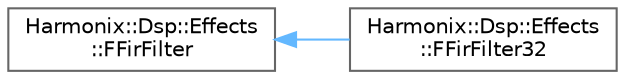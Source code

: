 digraph "Graphical Class Hierarchy"
{
 // INTERACTIVE_SVG=YES
 // LATEX_PDF_SIZE
  bgcolor="transparent";
  edge [fontname=Helvetica,fontsize=10,labelfontname=Helvetica,labelfontsize=10];
  node [fontname=Helvetica,fontsize=10,shape=box,height=0.2,width=0.4];
  rankdir="LR";
  Node0 [id="Node000000",label="Harmonix::Dsp::Effects\l::FFirFilter",height=0.2,width=0.4,color="grey40", fillcolor="white", style="filled",URL="$d1/d29/classHarmonix_1_1Dsp_1_1Effects_1_1FFirFilter.html",tooltip="Finite Impulse Response filter, or (FIR) Filter, that can be used to perform filtering and other sign..."];
  Node0 -> Node1 [id="edge5243_Node000000_Node000001",dir="back",color="steelblue1",style="solid",tooltip=" "];
  Node1 [id="Node000001",label="Harmonix::Dsp::Effects\l::FFirFilter32",height=0.2,width=0.4,color="grey40", fillcolor="white", style="filled",URL="$d1/dc4/classHarmonix_1_1Dsp_1_1Effects_1_1FFirFilter32.html",tooltip="A FIR Filter optimized for 32-tap coefficients."];
}
